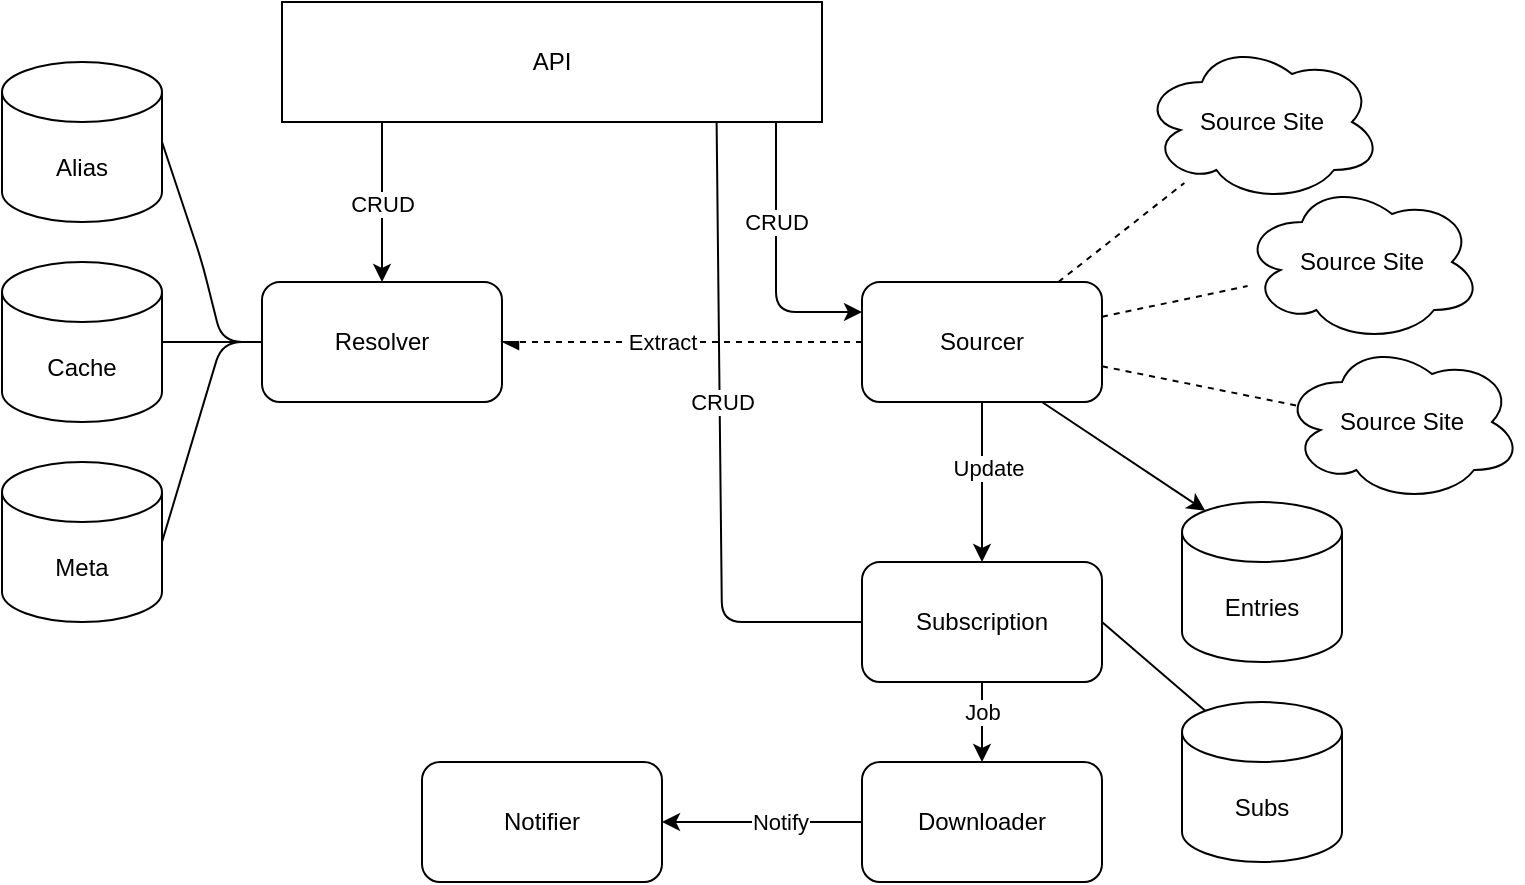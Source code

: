 <mxfile>
    <diagram id="mOEWWxig-zpEgOpgem8F" name="Page-1">
        <mxGraphModel dx="866" dy="755" grid="1" gridSize="10" guides="1" tooltips="1" connect="1" arrows="1" fold="1" page="1" pageScale="1" pageWidth="1200" pageHeight="1920" background="none" math="0" shadow="0">
            <root>
                <mxCell id="0"/>
                <mxCell id="1" parent="0"/>
                <mxCell id="59" style="edgeStyle=none;html=1;" parent="1" target="3" edge="1">
                    <mxGeometry relative="1" as="geometry">
                        <mxPoint x="360" y="210" as="sourcePoint"/>
                    </mxGeometry>
                </mxCell>
                <mxCell id="60" value="CRUD" style="edgeLabel;html=1;align=center;verticalAlign=middle;resizable=0;points=[];" parent="59" vertex="1" connectable="0">
                    <mxGeometry x="-0.166" y="-3" relative="1" as="geometry">
                        <mxPoint x="3" y="7" as="offset"/>
                    </mxGeometry>
                </mxCell>
                <mxCell id="63" value="CRUD" style="edgeStyle=none;html=1;entryX=0;entryY=0.25;entryDx=0;entryDy=0;" edge="1" parent="1" target="9">
                    <mxGeometry x="-0.275" relative="1" as="geometry">
                        <mxPoint x="560" y="300" as="targetPoint"/>
                        <mxPoint x="557" y="210" as="sourcePoint"/>
                        <Array as="points">
                            <mxPoint x="557" y="260"/>
                            <mxPoint x="557" y="305"/>
                        </Array>
                        <mxPoint as="offset"/>
                    </mxGeometry>
                </mxCell>
                <mxCell id="2" value="API" style="rounded=0;whiteSpace=wrap;html=1;labelBorderColor=none;fontColor=default;" parent="1" vertex="1">
                    <mxGeometry x="310" y="150" width="270" height="60" as="geometry"/>
                </mxCell>
                <mxCell id="62" value="" style="edgeStyle=none;html=1;endArrow=none;endFill=0;exitX=0;exitY=0.5;exitDx=0;exitDy=0;entryX=1;entryY=0.5;entryDx=0;entryDy=0;entryPerimeter=0;" parent="1" source="3" target="61" edge="1">
                    <mxGeometry relative="1" as="geometry">
                        <Array as="points">
                            <mxPoint x="280" y="320"/>
                        </Array>
                    </mxGeometry>
                </mxCell>
                <mxCell id="3" value="Resolver" style="rounded=1;whiteSpace=wrap;html=1;labelBorderColor=none;fontColor=default;" parent="1" vertex="1">
                    <mxGeometry x="300" y="290" width="120" height="60" as="geometry"/>
                </mxCell>
                <mxCell id="8" style="edgeStyle=none;html=1;exitX=1;exitY=0.5;exitDx=0;exitDy=0;exitPerimeter=0;entryX=0;entryY=0.5;entryDx=0;entryDy=0;endArrow=none;endFill=0;labelBorderColor=none;fontColor=default;" parent="1" source="4" target="3" edge="1">
                    <mxGeometry relative="1" as="geometry">
                        <mxPoint x="290" y="320" as="targetPoint"/>
                        <Array as="points">
                            <mxPoint x="280" y="320"/>
                        </Array>
                    </mxGeometry>
                </mxCell>
                <mxCell id="4" value="Cache" style="shape=cylinder3;whiteSpace=wrap;html=1;boundedLbl=1;backgroundOutline=1;size=15;labelBorderColor=none;fontColor=default;" parent="1" vertex="1">
                    <mxGeometry x="170" y="280" width="80" height="80" as="geometry"/>
                </mxCell>
                <mxCell id="7" style="edgeStyle=none;html=1;exitX=1;exitY=0.5;exitDx=0;exitDy=0;exitPerimeter=0;entryX=0;entryY=0.5;entryDx=0;entryDy=0;endArrow=none;endFill=0;labelBorderColor=none;fontColor=default;" parent="1" source="5" target="3" edge="1">
                    <mxGeometry relative="1" as="geometry">
                        <Array as="points">
                            <mxPoint x="270" y="280"/>
                            <mxPoint x="280" y="320"/>
                        </Array>
                    </mxGeometry>
                </mxCell>
                <mxCell id="5" value="Alias" style="shape=cylinder3;whiteSpace=wrap;html=1;boundedLbl=1;backgroundOutline=1;size=15;labelBorderColor=none;fontColor=default;" parent="1" vertex="1">
                    <mxGeometry x="170" y="180" width="80" height="80" as="geometry"/>
                </mxCell>
                <mxCell id="25" value="" style="edgeStyle=none;html=1;fontColor=default;startArrow=none;startFill=0;endArrow=none;endFill=0;dashed=1;labelBorderColor=none;" parent="1" source="9" target="24" edge="1">
                    <mxGeometry relative="1" as="geometry"/>
                </mxCell>
                <mxCell id="28" value="" style="edgeStyle=none;html=1;dashed=1;fontColor=default;startArrow=none;startFill=0;endArrow=none;endFill=0;entryX=0.07;entryY=0.4;entryDx=0;entryDy=0;entryPerimeter=0;labelBorderColor=none;" parent="1" source="9" target="27" edge="1">
                    <mxGeometry relative="1" as="geometry"/>
                </mxCell>
                <mxCell id="29" value="" style="edgeStyle=none;html=1;dashed=1;fontColor=default;startArrow=none;startFill=0;endArrow=none;endFill=0;labelBorderColor=none;" parent="1" source="9" target="26" edge="1">
                    <mxGeometry relative="1" as="geometry"/>
                </mxCell>
                <mxCell id="30" style="edgeStyle=none;html=1;exitX=0;exitY=0.5;exitDx=0;exitDy=0;entryX=1;entryY=0.5;entryDx=0;entryDy=0;dashed=1;fontColor=default;startArrow=none;startFill=0;endArrow=async;endFill=1;labelBorderColor=none;" parent="1" source="9" target="3" edge="1">
                    <mxGeometry relative="1" as="geometry"/>
                </mxCell>
                <mxCell id="31" value="Extract" style="edgeLabel;html=1;align=center;verticalAlign=middle;resizable=0;points=[];fontColor=default;labelBorderColor=none;" parent="30" vertex="1" connectable="0">
                    <mxGeometry x="0.034" relative="1" as="geometry">
                        <mxPoint x="-7" as="offset"/>
                    </mxGeometry>
                </mxCell>
                <mxCell id="35" value="" style="edgeStyle=none;html=1;fontColor=default;startArrow=none;startFill=0;endArrow=classic;endFill=1;labelBorderColor=none;exitX=0.5;exitY=1;exitDx=0;exitDy=0;" parent="1" source="11" target="34" edge="1">
                    <mxGeometry relative="1" as="geometry"/>
                </mxCell>
                <mxCell id="36" value="Job" style="edgeLabel;html=1;align=center;verticalAlign=middle;resizable=0;points=[];fontColor=default;labelBorderColor=none;" parent="35" vertex="1" connectable="0">
                    <mxGeometry x="0.075" y="-1" relative="1" as="geometry">
                        <mxPoint x="1" y="-7" as="offset"/>
                    </mxGeometry>
                </mxCell>
                <mxCell id="41" style="edgeStyle=none;html=1;exitX=0.75;exitY=1;exitDx=0;exitDy=0;entryX=0.145;entryY=0;entryDx=0;entryDy=4.35;entryPerimeter=0;fontColor=default;startArrow=none;startFill=0;endArrow=classic;endFill=1;labelBorderColor=none;" parent="1" source="9" target="40" edge="1">
                    <mxGeometry relative="1" as="geometry"/>
                </mxCell>
                <mxCell id="14" style="edgeStyle=none;html=1;exitX=0;exitY=0.5;exitDx=0;exitDy=0;entryX=0.701;entryY=1.009;entryDx=0;entryDy=0;startArrow=classic;startFill=1;endArrow=none;endFill=0;labelBorderColor=none;fontColor=default;entryPerimeter=0;" parent="1" edge="1">
                    <mxGeometry relative="1" as="geometry">
                        <mxPoint x="670" y="460" as="sourcePoint"/>
                        <mxPoint x="527.31" y="210.54" as="targetPoint"/>
                        <Array as="points">
                            <mxPoint x="530" y="460"/>
                        </Array>
                    </mxGeometry>
                </mxCell>
                <mxCell id="15" value="CRUD" style="edgeLabel;html=1;align=center;verticalAlign=middle;resizable=0;points=[];labelBorderColor=none;fontColor=default;" parent="14" vertex="1" connectable="0">
                    <mxGeometry x="0.201" y="3" relative="1" as="geometry">
                        <mxPoint x="4" y="-16" as="offset"/>
                    </mxGeometry>
                </mxCell>
                <mxCell id="21" value="" style="edgeStyle=none;html=1;fontColor=default;startArrow=classic;startFill=1;endArrow=none;endFill=0;labelBorderColor=none;" parent="1" source="11" target="9" edge="1">
                    <mxGeometry relative="1" as="geometry"/>
                </mxCell>
                <mxCell id="22" value="&lt;font&gt;Update&lt;/font&gt;" style="edgeLabel;html=1;align=center;verticalAlign=middle;resizable=0;points=[];fontColor=default;labelBorderColor=none;" parent="21" vertex="1" connectable="0">
                    <mxGeometry x="-0.12" relative="1" as="geometry">
                        <mxPoint x="3" y="-12" as="offset"/>
                    </mxGeometry>
                </mxCell>
                <mxCell id="33" style="edgeStyle=none;html=1;fontColor=default;startArrow=none;startFill=0;endArrow=none;endFill=0;entryX=0.145;entryY=0;entryDx=0;entryDy=4.35;entryPerimeter=0;exitX=1;exitY=0.5;exitDx=0;exitDy=0;labelBorderColor=none;" parent="1" source="11" target="32" edge="1">
                    <mxGeometry relative="1" as="geometry">
                        <mxPoint x="770" y="260" as="targetPoint"/>
                        <Array as="points"/>
                    </mxGeometry>
                </mxCell>
                <mxCell id="24" value="Source Site" style="ellipse;shape=cloud;whiteSpace=wrap;html=1;fontColor=default;labelBorderColor=none;" parent="1" vertex="1">
                    <mxGeometry x="740" y="170" width="120" height="80" as="geometry"/>
                </mxCell>
                <mxCell id="26" value="Source Site" style="ellipse;shape=cloud;whiteSpace=wrap;html=1;fontColor=default;labelBorderColor=none;" parent="1" vertex="1">
                    <mxGeometry x="790" y="240" width="120" height="80" as="geometry"/>
                </mxCell>
                <mxCell id="27" value="Source Site" style="ellipse;shape=cloud;whiteSpace=wrap;html=1;fontColor=default;labelBorderColor=none;" parent="1" vertex="1">
                    <mxGeometry x="810" y="320" width="120" height="80" as="geometry"/>
                </mxCell>
                <mxCell id="32" value="Subs" style="shape=cylinder3;whiteSpace=wrap;html=1;boundedLbl=1;backgroundOutline=1;size=15;labelBorderColor=none;fontColor=default;" parent="1" vertex="1">
                    <mxGeometry x="760" y="500" width="80" height="80" as="geometry"/>
                </mxCell>
                <mxCell id="38" value="" style="edgeStyle=none;html=1;fontColor=default;startArrow=none;startFill=0;endArrow=classic;endFill=1;labelBorderColor=none;" parent="1" source="34" target="37" edge="1">
                    <mxGeometry relative="1" as="geometry"/>
                </mxCell>
                <mxCell id="39" value="Notify" style="edgeLabel;html=1;align=center;verticalAlign=middle;resizable=0;points=[];fontColor=default;labelBorderColor=none;" parent="38" vertex="1" connectable="0">
                    <mxGeometry x="-0.28" relative="1" as="geometry">
                        <mxPoint x="-5" as="offset"/>
                    </mxGeometry>
                </mxCell>
                <mxCell id="40" value="Entries" style="shape=cylinder3;whiteSpace=wrap;html=1;boundedLbl=1;backgroundOutline=1;size=15;labelBorderColor=none;fontColor=default;" parent="1" vertex="1">
                    <mxGeometry x="760" y="400" width="80" height="80" as="geometry"/>
                </mxCell>
                <mxCell id="50" value="" style="group;labelBorderColor=none;fontColor=default;" parent="1" vertex="1" connectable="0">
                    <mxGeometry x="380" y="530" width="120" height="60" as="geometry"/>
                </mxCell>
                <mxCell id="37" value="Notifier" style="rounded=1;whiteSpace=wrap;html=1;labelBorderColor=none;fontColor=default;" parent="50" vertex="1">
                    <mxGeometry width="120" height="60" as="geometry"/>
                </mxCell>
                <mxCell id="51" value="" style="group;labelBorderColor=none;fontColor=default;" parent="1" vertex="1" connectable="0">
                    <mxGeometry x="600" y="530" width="120" height="60" as="geometry"/>
                </mxCell>
                <mxCell id="34" value="Downloader" style="rounded=1;whiteSpace=wrap;html=1;labelBorderColor=none;fontColor=default;" parent="51" vertex="1">
                    <mxGeometry width="120" height="60" as="geometry"/>
                </mxCell>
                <mxCell id="52" value="" style="group;labelBorderColor=none;fontColor=default;" parent="1" vertex="1" connectable="0">
                    <mxGeometry x="600" y="290" width="120" height="60" as="geometry"/>
                </mxCell>
                <mxCell id="9" value="Sourcer" style="rounded=1;whiteSpace=wrap;html=1;labelBorderColor=none;fontColor=default;" parent="52" vertex="1">
                    <mxGeometry width="120" height="60" as="geometry"/>
                </mxCell>
                <mxCell id="53" value="" style="group;labelBorderColor=none;fontColor=default;" parent="1" vertex="1" connectable="0">
                    <mxGeometry x="600" y="430" width="120" height="60" as="geometry"/>
                </mxCell>
                <mxCell id="11" value="Subscription" style="rounded=1;whiteSpace=wrap;html=1;labelBorderColor=none;fontColor=default;" parent="53" vertex="1">
                    <mxGeometry width="120" height="60" as="geometry"/>
                </mxCell>
                <mxCell id="61" value="Meta" style="shape=cylinder3;whiteSpace=wrap;html=1;boundedLbl=1;backgroundOutline=1;size=15;labelBorderColor=none;fontColor=default;" parent="1" vertex="1">
                    <mxGeometry x="170" y="380" width="80" height="80" as="geometry"/>
                </mxCell>
            </root>
        </mxGraphModel>
    </diagram>
</mxfile>